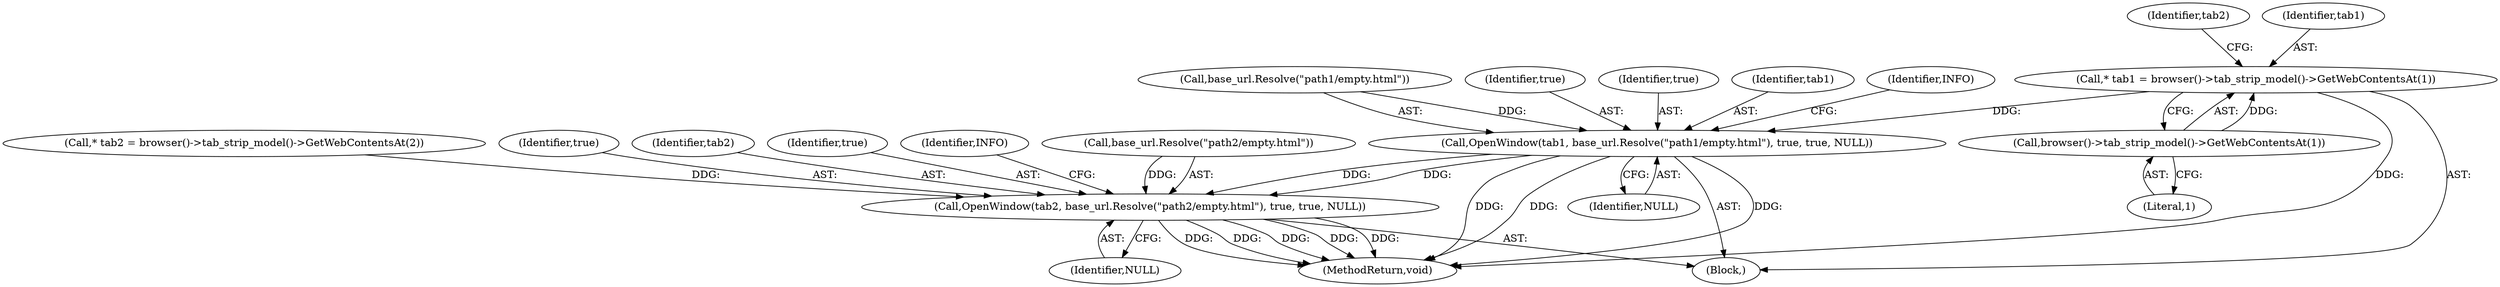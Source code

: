 digraph "0_Chrome_f1afce25b3f94d8bddec69b08ffbc29b989ad844@pointer" {
"1000165" [label="(Call,* tab1 = browser()->tab_strip_model()->GetWebContentsAt(1))"];
"1000167" [label="(Call,browser()->tab_strip_model()->GetWebContentsAt(1))"];
"1000181" [label="(Call,OpenWindow(tab1, base_url.Resolve(\"path1/empty.html\"), true, true, NULL))"];
"1000192" [label="(Call,OpenWindow(tab2, base_url.Resolve(\"path2/empty.html\"), true, true, NULL))"];
"1000205" [label="(MethodReturn,void)"];
"1000183" [label="(Call,base_url.Resolve(\"path1/empty.html\"))"];
"1000168" [label="(Literal,1)"];
"1000186" [label="(Identifier,true)"];
"1000170" [label="(Call,* tab2 = browser()->tab_strip_model()->GetWebContentsAt(2))"];
"1000192" [label="(Call,OpenWindow(tab2, base_url.Resolve(\"path2/empty.html\"), true, true, NULL))"];
"1000185" [label="(Identifier,true)"];
"1000165" [label="(Call,* tab1 = browser()->tab_strip_model()->GetWebContentsAt(1))"];
"1000198" [label="(Identifier,NULL)"];
"1000197" [label="(Identifier,true)"];
"1000193" [label="(Identifier,tab2)"];
"1000187" [label="(Identifier,NULL)"];
"1000196" [label="(Identifier,true)"];
"1000102" [label="(Block,)"];
"1000201" [label="(Identifier,INFO)"];
"1000167" [label="(Call,browser()->tab_strip_model()->GetWebContentsAt(1))"];
"1000171" [label="(Identifier,tab2)"];
"1000166" [label="(Identifier,tab1)"];
"1000181" [label="(Call,OpenWindow(tab1, base_url.Resolve(\"path1/empty.html\"), true, true, NULL))"];
"1000182" [label="(Identifier,tab1)"];
"1000194" [label="(Call,base_url.Resolve(\"path2/empty.html\"))"];
"1000190" [label="(Identifier,INFO)"];
"1000165" -> "1000102"  [label="AST: "];
"1000165" -> "1000167"  [label="CFG: "];
"1000166" -> "1000165"  [label="AST: "];
"1000167" -> "1000165"  [label="AST: "];
"1000171" -> "1000165"  [label="CFG: "];
"1000165" -> "1000205"  [label="DDG: "];
"1000167" -> "1000165"  [label="DDG: "];
"1000165" -> "1000181"  [label="DDG: "];
"1000167" -> "1000168"  [label="CFG: "];
"1000168" -> "1000167"  [label="AST: "];
"1000181" -> "1000102"  [label="AST: "];
"1000181" -> "1000187"  [label="CFG: "];
"1000182" -> "1000181"  [label="AST: "];
"1000183" -> "1000181"  [label="AST: "];
"1000185" -> "1000181"  [label="AST: "];
"1000186" -> "1000181"  [label="AST: "];
"1000187" -> "1000181"  [label="AST: "];
"1000190" -> "1000181"  [label="CFG: "];
"1000181" -> "1000205"  [label="DDG: "];
"1000181" -> "1000205"  [label="DDG: "];
"1000181" -> "1000205"  [label="DDG: "];
"1000183" -> "1000181"  [label="DDG: "];
"1000181" -> "1000192"  [label="DDG: "];
"1000181" -> "1000192"  [label="DDG: "];
"1000192" -> "1000102"  [label="AST: "];
"1000192" -> "1000198"  [label="CFG: "];
"1000193" -> "1000192"  [label="AST: "];
"1000194" -> "1000192"  [label="AST: "];
"1000196" -> "1000192"  [label="AST: "];
"1000197" -> "1000192"  [label="AST: "];
"1000198" -> "1000192"  [label="AST: "];
"1000201" -> "1000192"  [label="CFG: "];
"1000192" -> "1000205"  [label="DDG: "];
"1000192" -> "1000205"  [label="DDG: "];
"1000192" -> "1000205"  [label="DDG: "];
"1000192" -> "1000205"  [label="DDG: "];
"1000192" -> "1000205"  [label="DDG: "];
"1000170" -> "1000192"  [label="DDG: "];
"1000194" -> "1000192"  [label="DDG: "];
}
